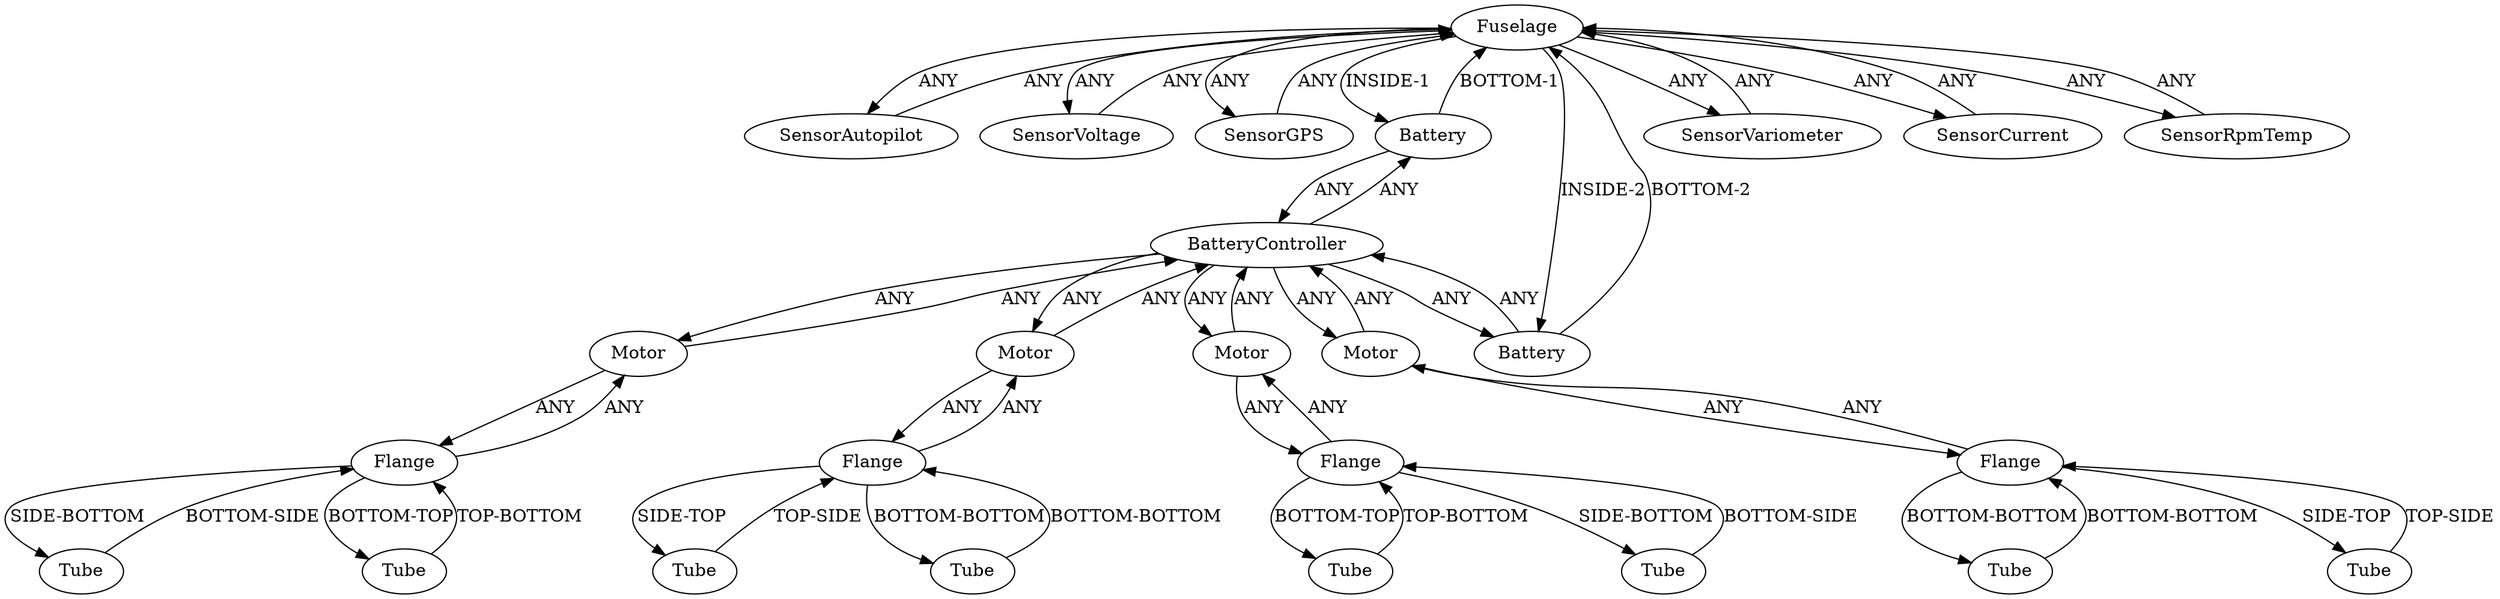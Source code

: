/* Created by igraph 0.10.2 */
digraph {
  0 [
    instance=Fuselage_instance_1
    label=Fuselage
  ];
  1 [
    instance=Tube_instance_1
    label=Tube
  ];
  2 [
    instance=Tube_instance_2
    label=Tube
  ];
  3 [
    instance=Flange_instance_1
    label=Flange
  ];
  4 [
    instance=Tube_instance_4
    label=Tube
  ];
  5 [
    instance=Tube_instance_5
    label=Tube
  ];
  6 [
    instance=Motor_instance_1
    label=Motor
  ];
  7 [
    instance=SensorAutopilot_instance_1
    label=SensorAutopilot
  ];
  8 [
    instance=Flange_instance_2
    label=Flange
  ];
  9 [
    instance=SensorVoltage_instance_1
    label=SensorVoltage
  ];
  10 [
    instance=Motor_instance_2
    label=Motor
  ];
  11 [
    instance=Motor_instance_3
    label=Motor
  ];
  12 [
    instance=Flange_instance_3
    label=Flange
  ];
  13 [
    instance=Flange_instance_4
    label=Flange
  ];
  14 [
    instance=SensorGPS_instance_1
    label=SensorGPS
  ];
  15 [
    instance=Battery_instance_1
    label=Battery
  ];
  16 [
    instance=SensorVariometer_instance_1
    label=SensorVariometer
  ];
  17 [
    instance=Battery_instance_2
    label=Battery
  ];
  18 [
    instance=Tube_instance_15
    label=Tube
  ];
  19 [
    instance=Tube_instance_16
    label=Tube
  ];
  20 [
    instance=Tube_instance_18
    label=Tube
  ];
  21 [
    instance=SensorCurrent_instance_1
    label=SensorCurrent
  ];
  22 [
    instance=Tube_instance_19
    label=Tube
  ];
  23 [
    instance=Motor_instance_4
    label=Motor
  ];
  24 [
    instance=BatteryController_instance_1
    label=BatteryController
  ];
  25 [
    instance=SensorRpmTemp_instance_1
    label=SensorRpmTemp
  ];

  0 -> 7 [
    label=ANY
  ];
  0 -> 9 [
    label=ANY
  ];
  0 -> 14 [
    label=ANY
  ];
  0 -> 15 [
    label="INSIDE-1"
  ];
  0 -> 16 [
    label=ANY
  ];
  0 -> 17 [
    label="INSIDE-2"
  ];
  0 -> 21 [
    label=ANY
  ];
  0 -> 25 [
    label=ANY
  ];
  1 -> 13 [
    label="BOTTOM-SIDE"
  ];
  2 -> 12 [
    label="BOTTOM-BOTTOM"
  ];
  3 -> 4 [
    label="SIDE-TOP"
  ];
  3 -> 6 [
    label=ANY
  ];
  3 -> 19 [
    label="BOTTOM-BOTTOM"
  ];
  4 -> 3 [
    label="TOP-SIDE"
  ];
  5 -> 12 [
    label="TOP-SIDE"
  ];
  6 -> 3 [
    label=ANY
  ];
  6 -> 24 [
    label=ANY
  ];
  7 -> 0 [
    label=ANY
  ];
  8 -> 18 [
    label="BOTTOM-TOP"
  ];
  8 -> 20 [
    label="SIDE-BOTTOM"
  ];
  8 -> 23 [
    label=ANY
  ];
  9 -> 0 [
    label=ANY
  ];
  10 -> 12 [
    label=ANY
  ];
  10 -> 24 [
    label=ANY
  ];
  11 -> 13 [
    label=ANY
  ];
  11 -> 24 [
    label=ANY
  ];
  12 -> 2 [
    label="BOTTOM-BOTTOM"
  ];
  12 -> 5 [
    label="SIDE-TOP"
  ];
  12 -> 10 [
    label=ANY
  ];
  13 -> 1 [
    label="SIDE-BOTTOM"
  ];
  13 -> 11 [
    label=ANY
  ];
  13 -> 22 [
    label="BOTTOM-TOP"
  ];
  14 -> 0 [
    label=ANY
  ];
  15 -> 0 [
    label="BOTTOM-1"
  ];
  15 -> 24 [
    label=ANY
  ];
  16 -> 0 [
    label=ANY
  ];
  17 -> 0 [
    label="BOTTOM-2"
  ];
  17 -> 24 [
    label=ANY
  ];
  18 -> 8 [
    label="TOP-BOTTOM"
  ];
  19 -> 3 [
    label="BOTTOM-BOTTOM"
  ];
  20 -> 8 [
    label="BOTTOM-SIDE"
  ];
  21 -> 0 [
    label=ANY
  ];
  22 -> 13 [
    label="TOP-BOTTOM"
  ];
  23 -> 8 [
    label=ANY
  ];
  23 -> 24 [
    label=ANY
  ];
  24 -> 6 [
    label=ANY
  ];
  24 -> 10 [
    label=ANY
  ];
  24 -> 11 [
    label=ANY
  ];
  24 -> 15 [
    label=ANY
  ];
  24 -> 17 [
    label=ANY
  ];
  24 -> 23 [
    label=ANY
  ];
  25 -> 0 [
    label=ANY
  ];
}
